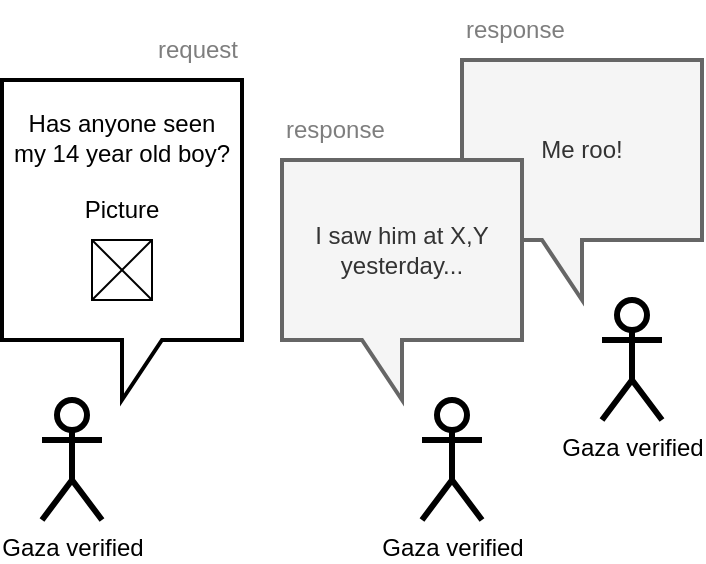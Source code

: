 <mxfile version="21.2.8" type="device">
  <diagram name="Page-1" id="1YjFLozojRHW1VTXkCYH">
    <mxGraphModel dx="954" dy="598" grid="1" gridSize="10" guides="1" tooltips="1" connect="1" arrows="1" fold="1" page="1" pageScale="1" pageWidth="827" pageHeight="1169" math="0" shadow="0">
      <root>
        <mxCell id="0" />
        <mxCell id="1" parent="0" />
        <mxCell id="HwrPeeGseDl22EO4fITz-1" value="Me roo!" style="shape=callout;whiteSpace=wrap;html=1;perimeter=calloutPerimeter;flipH=1;strokeWidth=2;fillColor=#f5f5f5;fontColor=#333333;strokeColor=#666666;" parent="1" vertex="1">
          <mxGeometry x="280" y="50" width="120" height="120" as="geometry" />
        </mxCell>
        <mxCell id="HwrPeeGseDl22EO4fITz-2" value="Gaza verified" style="shape=umlActor;verticalLabelPosition=bottom;verticalAlign=top;html=1;outlineConnect=0;strokeWidth=3;" parent="1" vertex="1">
          <mxGeometry x="70" y="220" width="30" height="60" as="geometry" />
        </mxCell>
        <mxCell id="HwrPeeGseDl22EO4fITz-3" value="Has anyone seen&lt;br&gt;my 14 year old boy?&lt;br&gt;&lt;br&gt;Picture&lt;br&gt;&lt;br&gt;&lt;br&gt;&lt;br&gt;" style="shape=callout;whiteSpace=wrap;html=1;perimeter=calloutPerimeter;strokeWidth=2;" parent="1" vertex="1">
          <mxGeometry x="50" y="60" width="120" height="160" as="geometry" />
        </mxCell>
        <mxCell id="HwrPeeGseDl22EO4fITz-4" value="" style="group" parent="1" vertex="1" connectable="0">
          <mxGeometry x="95" y="140" width="30" height="30" as="geometry" />
        </mxCell>
        <mxCell id="HwrPeeGseDl22EO4fITz-5" value="" style="rounded=0;whiteSpace=wrap;html=1;" parent="HwrPeeGseDl22EO4fITz-4" vertex="1">
          <mxGeometry width="30" height="30" as="geometry" />
        </mxCell>
        <mxCell id="HwrPeeGseDl22EO4fITz-6" value="" style="endArrow=none;html=1;rounded=0;exitX=0;exitY=1;exitDx=0;exitDy=0;entryX=1;entryY=0;entryDx=0;entryDy=0;" parent="HwrPeeGseDl22EO4fITz-4" source="HwrPeeGseDl22EO4fITz-5" target="HwrPeeGseDl22EO4fITz-5" edge="1">
          <mxGeometry width="50" height="50" relative="1" as="geometry">
            <mxPoint x="18" y="24" as="sourcePoint" />
            <mxPoint x="48" y="-6" as="targetPoint" />
          </mxGeometry>
        </mxCell>
        <mxCell id="HwrPeeGseDl22EO4fITz-7" value="" style="endArrow=none;html=1;rounded=0;entryX=0;entryY=0;entryDx=0;entryDy=0;exitX=1;exitY=1;exitDx=0;exitDy=0;" parent="HwrPeeGseDl22EO4fITz-4" source="HwrPeeGseDl22EO4fITz-5" target="HwrPeeGseDl22EO4fITz-5" edge="1">
          <mxGeometry width="50" height="50" relative="1" as="geometry">
            <mxPoint x="18" y="24" as="sourcePoint" />
            <mxPoint x="48" y="-6" as="targetPoint" />
          </mxGeometry>
        </mxCell>
        <mxCell id="HwrPeeGseDl22EO4fITz-8" value="Gaza verified" style="shape=umlActor;verticalLabelPosition=bottom;verticalAlign=top;html=1;outlineConnect=0;strokeWidth=3;" parent="1" vertex="1">
          <mxGeometry x="260" y="220" width="30" height="60" as="geometry" />
        </mxCell>
        <mxCell id="HwrPeeGseDl22EO4fITz-9" value="I saw him at X,Y&lt;br&gt;yesterday..." style="shape=callout;whiteSpace=wrap;html=1;perimeter=calloutPerimeter;flipH=1;strokeWidth=2;fillColor=#f5f5f5;fontColor=#333333;strokeColor=#666666;" parent="1" vertex="1">
          <mxGeometry x="190" y="100" width="120" height="120" as="geometry" />
        </mxCell>
        <mxCell id="HwrPeeGseDl22EO4fITz-10" value="Gaza verified" style="shape=umlActor;verticalLabelPosition=bottom;verticalAlign=top;html=1;outlineConnect=0;strokeWidth=3;" parent="1" vertex="1">
          <mxGeometry x="350" y="170" width="30" height="60" as="geometry" />
        </mxCell>
        <mxCell id="yE3wPZMf2WZGM2eF1f_8-1" value="request" style="text;html=1;strokeColor=none;fillColor=none;align=right;verticalAlign=middle;whiteSpace=wrap;rounded=0;textOpacity=50;" parent="1" vertex="1">
          <mxGeometry x="110" y="30" width="60" height="30" as="geometry" />
        </mxCell>
        <mxCell id="yE3wPZMf2WZGM2eF1f_8-2" value="response" style="text;html=1;strokeColor=none;fillColor=none;align=left;verticalAlign=middle;whiteSpace=wrap;rounded=0;textOpacity=50;" parent="1" vertex="1">
          <mxGeometry x="190" y="70" width="60" height="30" as="geometry" />
        </mxCell>
        <mxCell id="yE3wPZMf2WZGM2eF1f_8-3" value="response" style="text;html=1;strokeColor=none;fillColor=none;align=left;verticalAlign=middle;whiteSpace=wrap;rounded=0;textOpacity=50;" parent="1" vertex="1">
          <mxGeometry x="280" y="20" width="60" height="30" as="geometry" />
        </mxCell>
      </root>
    </mxGraphModel>
  </diagram>
</mxfile>
